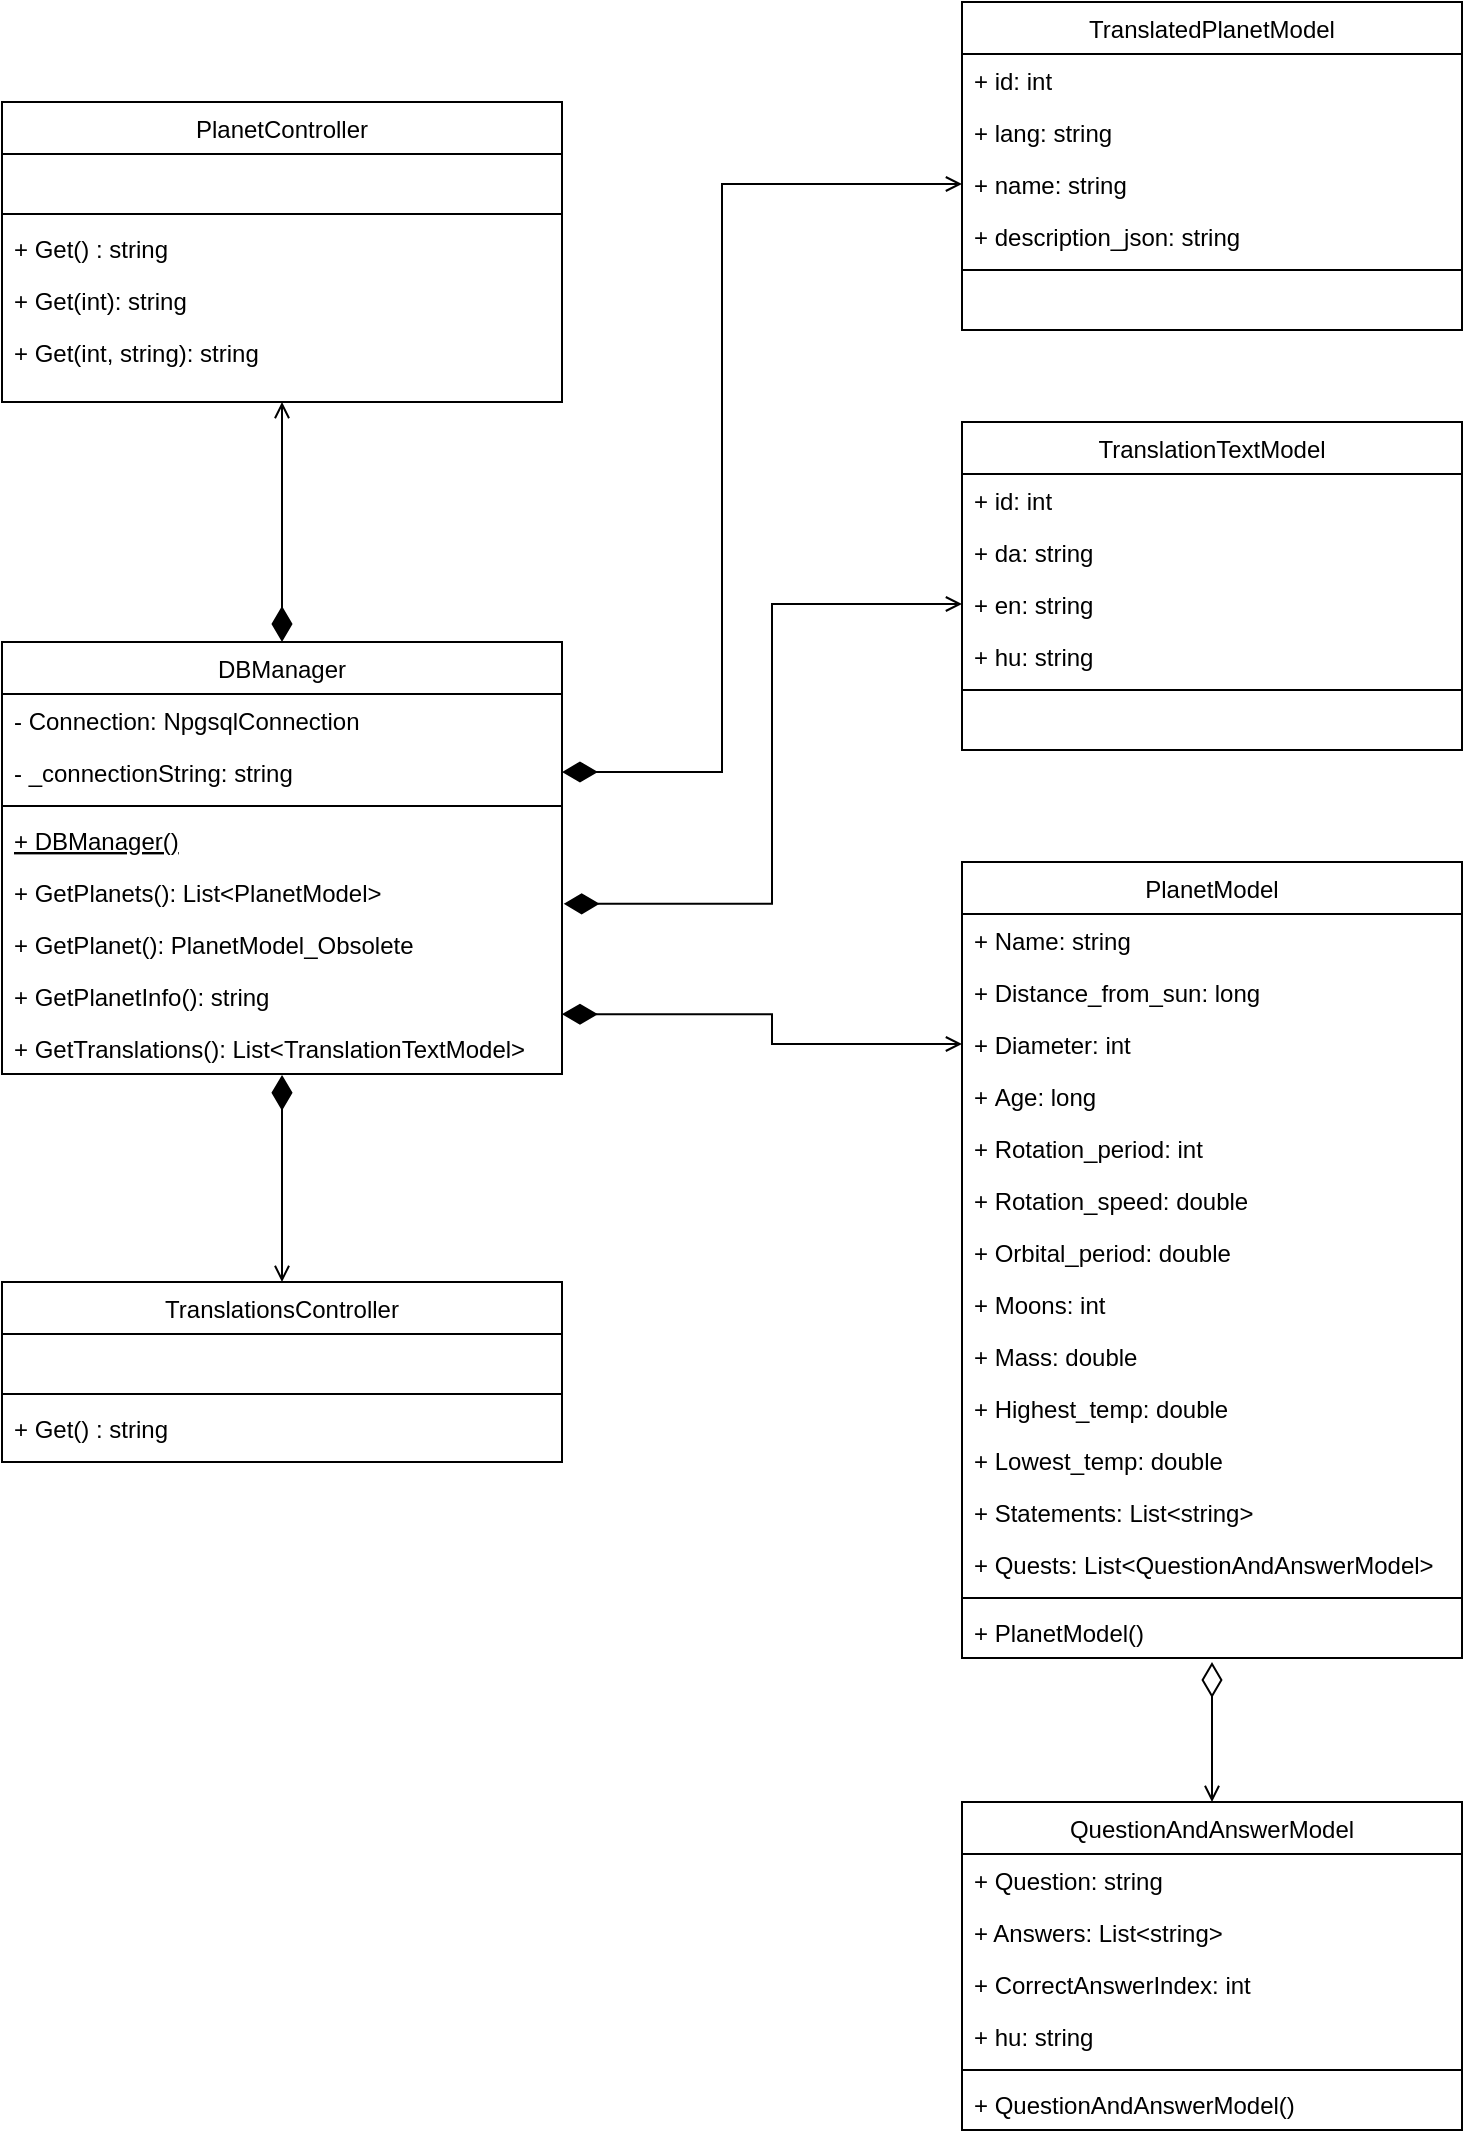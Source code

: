 <mxfile version="16.5.1" type="device"><diagram id="C5RBs43oDa-KdzZeNtuy" name="Page-1"><mxGraphModel dx="981" dy="597" grid="1" gridSize="10" guides="1" tooltips="1" connect="1" arrows="1" fold="1" page="1" pageScale="1" pageWidth="827" pageHeight="1169" math="0" shadow="0"><root><mxCell id="WIyWlLk6GJQsqaUBKTNV-0"/><mxCell id="WIyWlLk6GJQsqaUBKTNV-1" parent="WIyWlLk6GJQsqaUBKTNV-0"/><mxCell id="3PWcZwNgExBxajpg-LSd-43" style="edgeStyle=orthogonalEdgeStyle;rounded=0;orthogonalLoop=1;jettySize=auto;html=1;endSize=15;targetPerimeterSpacing=15;endArrow=diamondThin;endFill=0;startArrow=open;startFill=0;" edge="1" parent="WIyWlLk6GJQsqaUBKTNV-1" source="3PWcZwNgExBxajpg-LSd-0"><mxGeometry relative="1" as="geometry"><mxPoint x="675" y="860" as="targetPoint"/></mxGeometry></mxCell><mxCell id="3PWcZwNgExBxajpg-LSd-0" value="QuestionAndAnswerModel" style="swimlane;fontStyle=0;align=center;verticalAlign=top;childLayout=stackLayout;horizontal=1;startSize=26;horizontalStack=0;resizeParent=1;resizeLast=0;collapsible=1;marginBottom=0;rounded=0;shadow=0;strokeWidth=1;" vertex="1" parent="WIyWlLk6GJQsqaUBKTNV-1"><mxGeometry x="550" y="930" width="250" height="164" as="geometry"><mxRectangle x="550" y="140" width="160" height="26" as="alternateBounds"/></mxGeometry></mxCell><mxCell id="3PWcZwNgExBxajpg-LSd-1" value="+ Question: string" style="text;align=left;verticalAlign=top;spacingLeft=4;spacingRight=4;overflow=hidden;rotatable=0;points=[[0,0.5],[1,0.5]];portConstraint=eastwest;" vertex="1" parent="3PWcZwNgExBxajpg-LSd-0"><mxGeometry y="26" width="250" height="26" as="geometry"/></mxCell><mxCell id="3PWcZwNgExBxajpg-LSd-2" value="+ Answers: List&lt;string&gt;" style="text;align=left;verticalAlign=top;spacingLeft=4;spacingRight=4;overflow=hidden;rotatable=0;points=[[0,0.5],[1,0.5]];portConstraint=eastwest;rounded=0;shadow=0;html=0;" vertex="1" parent="3PWcZwNgExBxajpg-LSd-0"><mxGeometry y="52" width="250" height="26" as="geometry"/></mxCell><mxCell id="3PWcZwNgExBxajpg-LSd-3" value="+ CorrectAnswerIndex: int" style="text;align=left;verticalAlign=top;spacingLeft=4;spacingRight=4;overflow=hidden;rotatable=0;points=[[0,0.5],[1,0.5]];portConstraint=eastwest;rounded=0;shadow=0;html=0;" vertex="1" parent="3PWcZwNgExBxajpg-LSd-0"><mxGeometry y="78" width="250" height="26" as="geometry"/></mxCell><mxCell id="3PWcZwNgExBxajpg-LSd-4" value="+ hu: string" style="text;align=left;verticalAlign=top;spacingLeft=4;spacingRight=4;overflow=hidden;rotatable=0;points=[[0,0.5],[1,0.5]];portConstraint=eastwest;rounded=0;shadow=0;html=0;" vertex="1" parent="3PWcZwNgExBxajpg-LSd-0"><mxGeometry y="104" width="250" height="26" as="geometry"/></mxCell><mxCell id="3PWcZwNgExBxajpg-LSd-5" value="" style="line;html=1;strokeWidth=1;align=left;verticalAlign=middle;spacingTop=-1;spacingLeft=3;spacingRight=3;rotatable=0;labelPosition=right;points=[];portConstraint=eastwest;" vertex="1" parent="3PWcZwNgExBxajpg-LSd-0"><mxGeometry y="130" width="250" height="8" as="geometry"/></mxCell><mxCell id="3PWcZwNgExBxajpg-LSd-6" value="+ QuestionAndAnswerModel()" style="text;align=left;verticalAlign=top;spacingLeft=4;spacingRight=4;overflow=hidden;rotatable=0;points=[[0,0.5],[1,0.5]];portConstraint=eastwest;rounded=0;shadow=0;html=0;" vertex="1" parent="3PWcZwNgExBxajpg-LSd-0"><mxGeometry y="138" width="250" height="26" as="geometry"/></mxCell><mxCell id="3PWcZwNgExBxajpg-LSd-7" value="PlanetModel&#10;" style="swimlane;fontStyle=0;align=center;verticalAlign=top;childLayout=stackLayout;horizontal=1;startSize=26;horizontalStack=0;resizeParent=1;resizeLast=0;collapsible=1;marginBottom=0;rounded=0;shadow=0;strokeWidth=1;" vertex="1" parent="WIyWlLk6GJQsqaUBKTNV-1"><mxGeometry x="550" y="460" width="250" height="398" as="geometry"><mxRectangle x="340" y="380" width="170" height="26" as="alternateBounds"/></mxGeometry></mxCell><mxCell id="3PWcZwNgExBxajpg-LSd-8" value="+ Name: string" style="text;align=left;verticalAlign=top;spacingLeft=4;spacingRight=4;overflow=hidden;rotatable=0;points=[[0,0.5],[1,0.5]];portConstraint=eastwest;" vertex="1" parent="3PWcZwNgExBxajpg-LSd-7"><mxGeometry y="26" width="250" height="26" as="geometry"/></mxCell><mxCell id="3PWcZwNgExBxajpg-LSd-9" value="+ Distance_from_sun: long" style="text;align=left;verticalAlign=top;spacingLeft=4;spacingRight=4;overflow=hidden;rotatable=0;points=[[0,0.5],[1,0.5]];portConstraint=eastwest;" vertex="1" parent="3PWcZwNgExBxajpg-LSd-7"><mxGeometry y="52" width="250" height="26" as="geometry"/></mxCell><mxCell id="3PWcZwNgExBxajpg-LSd-10" value="+ Diameter: int" style="text;align=left;verticalAlign=top;spacingLeft=4;spacingRight=4;overflow=hidden;rotatable=0;points=[[0,0.5],[1,0.5]];portConstraint=eastwest;" vertex="1" parent="3PWcZwNgExBxajpg-LSd-7"><mxGeometry y="78" width="250" height="26" as="geometry"/></mxCell><mxCell id="3PWcZwNgExBxajpg-LSd-11" value="+ Age: long" style="text;align=left;verticalAlign=top;spacingLeft=4;spacingRight=4;overflow=hidden;rotatable=0;points=[[0,0.5],[1,0.5]];portConstraint=eastwest;" vertex="1" parent="3PWcZwNgExBxajpg-LSd-7"><mxGeometry y="104" width="250" height="26" as="geometry"/></mxCell><mxCell id="3PWcZwNgExBxajpg-LSd-12" value="+ Rotation_period: int" style="text;align=left;verticalAlign=top;spacingLeft=4;spacingRight=4;overflow=hidden;rotatable=0;points=[[0,0.5],[1,0.5]];portConstraint=eastwest;" vertex="1" parent="3PWcZwNgExBxajpg-LSd-7"><mxGeometry y="130" width="250" height="26" as="geometry"/></mxCell><mxCell id="3PWcZwNgExBxajpg-LSd-13" value="+ Rotation_speed: double" style="text;align=left;verticalAlign=top;spacingLeft=4;spacingRight=4;overflow=hidden;rotatable=0;points=[[0,0.5],[1,0.5]];portConstraint=eastwest;" vertex="1" parent="3PWcZwNgExBxajpg-LSd-7"><mxGeometry y="156" width="250" height="26" as="geometry"/></mxCell><mxCell id="3PWcZwNgExBxajpg-LSd-14" value="+ Orbital_period: double" style="text;align=left;verticalAlign=top;spacingLeft=4;spacingRight=4;overflow=hidden;rotatable=0;points=[[0,0.5],[1,0.5]];portConstraint=eastwest;" vertex="1" parent="3PWcZwNgExBxajpg-LSd-7"><mxGeometry y="182" width="250" height="26" as="geometry"/></mxCell><mxCell id="3PWcZwNgExBxajpg-LSd-15" value="+ Moons: int" style="text;align=left;verticalAlign=top;spacingLeft=4;spacingRight=4;overflow=hidden;rotatable=0;points=[[0,0.5],[1,0.5]];portConstraint=eastwest;" vertex="1" parent="3PWcZwNgExBxajpg-LSd-7"><mxGeometry y="208" width="250" height="26" as="geometry"/></mxCell><mxCell id="3PWcZwNgExBxajpg-LSd-16" value="+ Mass: double" style="text;align=left;verticalAlign=top;spacingLeft=4;spacingRight=4;overflow=hidden;rotatable=0;points=[[0,0.5],[1,0.5]];portConstraint=eastwest;" vertex="1" parent="3PWcZwNgExBxajpg-LSd-7"><mxGeometry y="234" width="250" height="26" as="geometry"/></mxCell><mxCell id="3PWcZwNgExBxajpg-LSd-17" value="+ Highest_temp: double" style="text;align=left;verticalAlign=top;spacingLeft=4;spacingRight=4;overflow=hidden;rotatable=0;points=[[0,0.5],[1,0.5]];portConstraint=eastwest;" vertex="1" parent="3PWcZwNgExBxajpg-LSd-7"><mxGeometry y="260" width="250" height="26" as="geometry"/></mxCell><mxCell id="3PWcZwNgExBxajpg-LSd-18" value="+ Lowest_temp: double" style="text;align=left;verticalAlign=top;spacingLeft=4;spacingRight=4;overflow=hidden;rotatable=0;points=[[0,0.5],[1,0.5]];portConstraint=eastwest;" vertex="1" parent="3PWcZwNgExBxajpg-LSd-7"><mxGeometry y="286" width="250" height="26" as="geometry"/></mxCell><mxCell id="3PWcZwNgExBxajpg-LSd-19" value="+ Statements: List&lt;string&gt;" style="text;align=left;verticalAlign=top;spacingLeft=4;spacingRight=4;overflow=hidden;rotatable=0;points=[[0,0.5],[1,0.5]];portConstraint=eastwest;" vertex="1" parent="3PWcZwNgExBxajpg-LSd-7"><mxGeometry y="312" width="250" height="26" as="geometry"/></mxCell><mxCell id="3PWcZwNgExBxajpg-LSd-20" value="+ Quests: List&lt;QuestionAndAnswerModel&gt;" style="text;align=left;verticalAlign=top;spacingLeft=4;spacingRight=4;overflow=hidden;rotatable=0;points=[[0,0.5],[1,0.5]];portConstraint=eastwest;" vertex="1" parent="3PWcZwNgExBxajpg-LSd-7"><mxGeometry y="338" width="250" height="26" as="geometry"/></mxCell><mxCell id="3PWcZwNgExBxajpg-LSd-21" value="" style="line;html=1;strokeWidth=1;align=left;verticalAlign=middle;spacingTop=-1;spacingLeft=3;spacingRight=3;rotatable=0;labelPosition=right;points=[];portConstraint=eastwest;" vertex="1" parent="3PWcZwNgExBxajpg-LSd-7"><mxGeometry y="364" width="250" height="8" as="geometry"/></mxCell><mxCell id="3PWcZwNgExBxajpg-LSd-22" value="+ PlanetModel()" style="text;align=left;verticalAlign=top;spacingLeft=4;spacingRight=4;overflow=hidden;rotatable=0;points=[[0,0.5],[1,0.5]];portConstraint=eastwest;" vertex="1" parent="3PWcZwNgExBxajpg-LSd-7"><mxGeometry y="372" width="250" height="26" as="geometry"/></mxCell><mxCell id="3PWcZwNgExBxajpg-LSd-23" value="TranslationTextModel" style="swimlane;fontStyle=0;align=center;verticalAlign=top;childLayout=stackLayout;horizontal=1;startSize=26;horizontalStack=0;resizeParent=1;resizeLast=0;collapsible=1;marginBottom=0;rounded=0;shadow=0;strokeWidth=1;" vertex="1" parent="WIyWlLk6GJQsqaUBKTNV-1"><mxGeometry x="550" y="240" width="250" height="164" as="geometry"><mxRectangle x="550" y="140" width="160" height="26" as="alternateBounds"/></mxGeometry></mxCell><mxCell id="3PWcZwNgExBxajpg-LSd-24" value="+ id: int" style="text;align=left;verticalAlign=top;spacingLeft=4;spacingRight=4;overflow=hidden;rotatable=0;points=[[0,0.5],[1,0.5]];portConstraint=eastwest;" vertex="1" parent="3PWcZwNgExBxajpg-LSd-23"><mxGeometry y="26" width="250" height="26" as="geometry"/></mxCell><mxCell id="3PWcZwNgExBxajpg-LSd-25" value="+ da: string" style="text;align=left;verticalAlign=top;spacingLeft=4;spacingRight=4;overflow=hidden;rotatable=0;points=[[0,0.5],[1,0.5]];portConstraint=eastwest;rounded=0;shadow=0;html=0;" vertex="1" parent="3PWcZwNgExBxajpg-LSd-23"><mxGeometry y="52" width="250" height="26" as="geometry"/></mxCell><mxCell id="3PWcZwNgExBxajpg-LSd-26" value="+ en: string" style="text;align=left;verticalAlign=top;spacingLeft=4;spacingRight=4;overflow=hidden;rotatable=0;points=[[0,0.5],[1,0.5]];portConstraint=eastwest;rounded=0;shadow=0;html=0;" vertex="1" parent="3PWcZwNgExBxajpg-LSd-23"><mxGeometry y="78" width="250" height="26" as="geometry"/></mxCell><mxCell id="3PWcZwNgExBxajpg-LSd-27" value="+ hu: string" style="text;align=left;verticalAlign=top;spacingLeft=4;spacingRight=4;overflow=hidden;rotatable=0;points=[[0,0.5],[1,0.5]];portConstraint=eastwest;rounded=0;shadow=0;html=0;" vertex="1" parent="3PWcZwNgExBxajpg-LSd-23"><mxGeometry y="104" width="250" height="26" as="geometry"/></mxCell><mxCell id="3PWcZwNgExBxajpg-LSd-28" value="" style="line;html=1;strokeWidth=1;align=left;verticalAlign=middle;spacingTop=-1;spacingLeft=3;spacingRight=3;rotatable=0;labelPosition=right;points=[];portConstraint=eastwest;" vertex="1" parent="3PWcZwNgExBxajpg-LSd-23"><mxGeometry y="130" width="250" height="8" as="geometry"/></mxCell><mxCell id="3PWcZwNgExBxajpg-LSd-30" value="DBManager" style="swimlane;fontStyle=0;align=center;verticalAlign=top;childLayout=stackLayout;horizontal=1;startSize=26;horizontalStack=0;resizeParent=1;resizeLast=0;collapsible=1;marginBottom=0;rounded=0;shadow=0;strokeWidth=1;" vertex="1" parent="WIyWlLk6GJQsqaUBKTNV-1"><mxGeometry x="70" y="350" width="280" height="216" as="geometry"><mxRectangle x="130" y="380" width="160" height="26" as="alternateBounds"/></mxGeometry></mxCell><mxCell id="3PWcZwNgExBxajpg-LSd-31" value="- Connection: NpgsqlConnection" style="text;align=left;verticalAlign=top;spacingLeft=4;spacingRight=4;overflow=hidden;rotatable=0;points=[[0,0.5],[1,0.5]];portConstraint=eastwest;" vertex="1" parent="3PWcZwNgExBxajpg-LSd-30"><mxGeometry y="26" width="280" height="26" as="geometry"/></mxCell><mxCell id="3PWcZwNgExBxajpg-LSd-36" value="- _connectionString: string" style="text;align=left;verticalAlign=top;spacingLeft=4;spacingRight=4;overflow=hidden;rotatable=0;points=[[0,0.5],[1,0.5]];portConstraint=eastwest;" vertex="1" parent="3PWcZwNgExBxajpg-LSd-30"><mxGeometry y="52" width="280" height="26" as="geometry"/></mxCell><mxCell id="3PWcZwNgExBxajpg-LSd-32" value="" style="line;html=1;strokeWidth=1;align=left;verticalAlign=middle;spacingTop=-1;spacingLeft=3;spacingRight=3;rotatable=0;labelPosition=right;points=[];portConstraint=eastwest;" vertex="1" parent="3PWcZwNgExBxajpg-LSd-30"><mxGeometry y="78" width="280" height="8" as="geometry"/></mxCell><mxCell id="3PWcZwNgExBxajpg-LSd-33" value="+ DBManager()" style="text;align=left;verticalAlign=top;spacingLeft=4;spacingRight=4;overflow=hidden;rotatable=0;points=[[0,0.5],[1,0.5]];portConstraint=eastwest;fontStyle=4" vertex="1" parent="3PWcZwNgExBxajpg-LSd-30"><mxGeometry y="86" width="280" height="26" as="geometry"/></mxCell><mxCell id="3PWcZwNgExBxajpg-LSd-34" value="+ GetPlanets(): List&lt;PlanetModel&gt;" style="text;align=left;verticalAlign=top;spacingLeft=4;spacingRight=4;overflow=hidden;rotatable=0;points=[[0,0.5],[1,0.5]];portConstraint=eastwest;" vertex="1" parent="3PWcZwNgExBxajpg-LSd-30"><mxGeometry y="112" width="280" height="26" as="geometry"/></mxCell><mxCell id="3PWcZwNgExBxajpg-LSd-35" value="+ GetPlanet(): PlanetModel_Obsolete" style="text;align=left;verticalAlign=top;spacingLeft=4;spacingRight=4;overflow=hidden;rotatable=0;points=[[0,0.5],[1,0.5]];portConstraint=eastwest;" vertex="1" parent="3PWcZwNgExBxajpg-LSd-30"><mxGeometry y="138" width="280" height="26" as="geometry"/></mxCell><mxCell id="3PWcZwNgExBxajpg-LSd-44" value="+ GetPlanetInfo(): string" style="text;align=left;verticalAlign=top;spacingLeft=4;spacingRight=4;overflow=hidden;rotatable=0;points=[[0,0.5],[1,0.5]];portConstraint=eastwest;" vertex="1" parent="3PWcZwNgExBxajpg-LSd-30"><mxGeometry y="164" width="280" height="26" as="geometry"/></mxCell><mxCell id="3PWcZwNgExBxajpg-LSd-45" value="+ GetTranslations(): List&lt;TranslationTextModel&gt;" style="text;align=left;verticalAlign=top;spacingLeft=4;spacingRight=4;overflow=hidden;rotatable=0;points=[[0,0.5],[1,0.5]];portConstraint=eastwest;" vertex="1" parent="3PWcZwNgExBxajpg-LSd-30"><mxGeometry y="190" width="280" height="26" as="geometry"/></mxCell><mxCell id="3PWcZwNgExBxajpg-LSd-37" value="TranslatedPlanetModel" style="swimlane;fontStyle=0;align=center;verticalAlign=top;childLayout=stackLayout;horizontal=1;startSize=26;horizontalStack=0;resizeParent=1;resizeLast=0;collapsible=1;marginBottom=0;rounded=0;shadow=0;strokeWidth=1;" vertex="1" parent="WIyWlLk6GJQsqaUBKTNV-1"><mxGeometry x="550" y="30" width="250" height="164" as="geometry"><mxRectangle x="550" y="140" width="160" height="26" as="alternateBounds"/></mxGeometry></mxCell><mxCell id="3PWcZwNgExBxajpg-LSd-38" value="+ id: int" style="text;align=left;verticalAlign=top;spacingLeft=4;spacingRight=4;overflow=hidden;rotatable=0;points=[[0,0.5],[1,0.5]];portConstraint=eastwest;" vertex="1" parent="3PWcZwNgExBxajpg-LSd-37"><mxGeometry y="26" width="250" height="26" as="geometry"/></mxCell><mxCell id="3PWcZwNgExBxajpg-LSd-39" value="+ lang: string" style="text;align=left;verticalAlign=top;spacingLeft=4;spacingRight=4;overflow=hidden;rotatable=0;points=[[0,0.5],[1,0.5]];portConstraint=eastwest;rounded=0;shadow=0;html=0;" vertex="1" parent="3PWcZwNgExBxajpg-LSd-37"><mxGeometry y="52" width="250" height="26" as="geometry"/></mxCell><mxCell id="3PWcZwNgExBxajpg-LSd-40" value="+ name: string" style="text;align=left;verticalAlign=top;spacingLeft=4;spacingRight=4;overflow=hidden;rotatable=0;points=[[0,0.5],[1,0.5]];portConstraint=eastwest;rounded=0;shadow=0;html=0;" vertex="1" parent="3PWcZwNgExBxajpg-LSd-37"><mxGeometry y="78" width="250" height="26" as="geometry"/></mxCell><mxCell id="3PWcZwNgExBxajpg-LSd-41" value="+ description_json: string" style="text;align=left;verticalAlign=top;spacingLeft=4;spacingRight=4;overflow=hidden;rotatable=0;points=[[0,0.5],[1,0.5]];portConstraint=eastwest;rounded=0;shadow=0;html=0;" vertex="1" parent="3PWcZwNgExBxajpg-LSd-37"><mxGeometry y="104" width="250" height="26" as="geometry"/></mxCell><mxCell id="3PWcZwNgExBxajpg-LSd-42" value="" style="line;html=1;strokeWidth=1;align=left;verticalAlign=middle;spacingTop=-1;spacingLeft=3;spacingRight=3;rotatable=0;labelPosition=right;points=[];portConstraint=eastwest;" vertex="1" parent="3PWcZwNgExBxajpg-LSd-37"><mxGeometry y="130" width="250" height="8" as="geometry"/></mxCell><mxCell id="3PWcZwNgExBxajpg-LSd-63" style="edgeStyle=orthogonalEdgeStyle;rounded=0;orthogonalLoop=1;jettySize=auto;html=1;entryX=0.5;entryY=0;entryDx=0;entryDy=0;startArrow=open;startFill=0;endArrow=diamondThin;endFill=1;endSize=15;targetPerimeterSpacing=15;" edge="1" parent="WIyWlLk6GJQsqaUBKTNV-1" source="3PWcZwNgExBxajpg-LSd-46" target="3PWcZwNgExBxajpg-LSd-30"><mxGeometry relative="1" as="geometry"/></mxCell><mxCell id="3PWcZwNgExBxajpg-LSd-46" value="PlanetController" style="swimlane;fontStyle=0;align=center;verticalAlign=top;childLayout=stackLayout;horizontal=1;startSize=26;horizontalStack=0;resizeParent=1;resizeLast=0;collapsible=1;marginBottom=0;rounded=0;shadow=0;strokeWidth=1;" vertex="1" parent="WIyWlLk6GJQsqaUBKTNV-1"><mxGeometry x="70" y="80" width="280" height="150" as="geometry"><mxRectangle x="130" y="380" width="160" height="26" as="alternateBounds"/></mxGeometry></mxCell><mxCell id="3PWcZwNgExBxajpg-LSd-48" value=" " style="text;align=left;verticalAlign=top;spacingLeft=4;spacingRight=4;overflow=hidden;rotatable=0;points=[[0,0.5],[1,0.5]];portConstraint=eastwest;" vertex="1" parent="3PWcZwNgExBxajpg-LSd-46"><mxGeometry y="26" width="280" height="26" as="geometry"/></mxCell><mxCell id="3PWcZwNgExBxajpg-LSd-49" value="" style="line;html=1;strokeWidth=1;align=left;verticalAlign=middle;spacingTop=-1;spacingLeft=3;spacingRight=3;rotatable=0;labelPosition=right;points=[];portConstraint=eastwest;" vertex="1" parent="3PWcZwNgExBxajpg-LSd-46"><mxGeometry y="52" width="280" height="8" as="geometry"/></mxCell><mxCell id="3PWcZwNgExBxajpg-LSd-50" value="+ Get() : string" style="text;align=left;verticalAlign=top;spacingLeft=4;spacingRight=4;overflow=hidden;rotatable=0;points=[[0,0.5],[1,0.5]];portConstraint=eastwest;fontStyle=0" vertex="1" parent="3PWcZwNgExBxajpg-LSd-46"><mxGeometry y="60" width="280" height="26" as="geometry"/></mxCell><mxCell id="3PWcZwNgExBxajpg-LSd-51" value="+ Get(int): string" style="text;align=left;verticalAlign=top;spacingLeft=4;spacingRight=4;overflow=hidden;rotatable=0;points=[[0,0.5],[1,0.5]];portConstraint=eastwest;" vertex="1" parent="3PWcZwNgExBxajpg-LSd-46"><mxGeometry y="86" width="280" height="26" as="geometry"/></mxCell><mxCell id="3PWcZwNgExBxajpg-LSd-52" value="+ Get(int, string): string" style="text;align=left;verticalAlign=top;spacingLeft=4;spacingRight=4;overflow=hidden;rotatable=0;points=[[0,0.5],[1,0.5]];portConstraint=eastwest;" vertex="1" parent="3PWcZwNgExBxajpg-LSd-46"><mxGeometry y="112" width="280" height="26" as="geometry"/></mxCell><mxCell id="3PWcZwNgExBxajpg-LSd-62" style="edgeStyle=orthogonalEdgeStyle;rounded=0;orthogonalLoop=1;jettySize=auto;html=1;entryX=0.5;entryY=1.017;entryDx=0;entryDy=0;entryPerimeter=0;startArrow=open;startFill=0;endArrow=diamondThin;endFill=1;endSize=15;targetPerimeterSpacing=15;" edge="1" parent="WIyWlLk6GJQsqaUBKTNV-1" source="3PWcZwNgExBxajpg-LSd-55" target="3PWcZwNgExBxajpg-LSd-45"><mxGeometry relative="1" as="geometry"/></mxCell><mxCell id="3PWcZwNgExBxajpg-LSd-55" value="TranslationsController" style="swimlane;fontStyle=0;align=center;verticalAlign=top;childLayout=stackLayout;horizontal=1;startSize=26;horizontalStack=0;resizeParent=1;resizeLast=0;collapsible=1;marginBottom=0;rounded=0;shadow=0;strokeWidth=1;" vertex="1" parent="WIyWlLk6GJQsqaUBKTNV-1"><mxGeometry x="70" y="670" width="280" height="90" as="geometry"><mxRectangle x="130" y="380" width="160" height="26" as="alternateBounds"/></mxGeometry></mxCell><mxCell id="3PWcZwNgExBxajpg-LSd-56" value=" " style="text;align=left;verticalAlign=top;spacingLeft=4;spacingRight=4;overflow=hidden;rotatable=0;points=[[0,0.5],[1,0.5]];portConstraint=eastwest;" vertex="1" parent="3PWcZwNgExBxajpg-LSd-55"><mxGeometry y="26" width="280" height="26" as="geometry"/></mxCell><mxCell id="3PWcZwNgExBxajpg-LSd-57" value="" style="line;html=1;strokeWidth=1;align=left;verticalAlign=middle;spacingTop=-1;spacingLeft=3;spacingRight=3;rotatable=0;labelPosition=right;points=[];portConstraint=eastwest;" vertex="1" parent="3PWcZwNgExBxajpg-LSd-55"><mxGeometry y="52" width="280" height="8" as="geometry"/></mxCell><mxCell id="3PWcZwNgExBxajpg-LSd-58" value="+ Get() : string" style="text;align=left;verticalAlign=top;spacingLeft=4;spacingRight=4;overflow=hidden;rotatable=0;points=[[0,0.5],[1,0.5]];portConstraint=eastwest;fontStyle=0" vertex="1" parent="3PWcZwNgExBxajpg-LSd-55"><mxGeometry y="60" width="280" height="26" as="geometry"/></mxCell><mxCell id="3PWcZwNgExBxajpg-LSd-64" style="edgeStyle=orthogonalEdgeStyle;rounded=0;orthogonalLoop=1;jettySize=auto;html=1;entryX=1;entryY=-0.15;entryDx=0;entryDy=0;entryPerimeter=0;startArrow=open;startFill=0;endArrow=diamondThin;endFill=1;endSize=15;targetPerimeterSpacing=15;" edge="1" parent="WIyWlLk6GJQsqaUBKTNV-1" source="3PWcZwNgExBxajpg-LSd-10" target="3PWcZwNgExBxajpg-LSd-45"><mxGeometry relative="1" as="geometry"/></mxCell><mxCell id="3PWcZwNgExBxajpg-LSd-65" style="edgeStyle=orthogonalEdgeStyle;rounded=0;orthogonalLoop=1;jettySize=auto;html=1;entryX=1.003;entryY=0.728;entryDx=0;entryDy=0;entryPerimeter=0;startArrow=open;startFill=0;endArrow=diamondThin;endFill=1;endSize=15;targetPerimeterSpacing=15;" edge="1" parent="WIyWlLk6GJQsqaUBKTNV-1" source="3PWcZwNgExBxajpg-LSd-26" target="3PWcZwNgExBxajpg-LSd-34"><mxGeometry relative="1" as="geometry"/></mxCell><mxCell id="3PWcZwNgExBxajpg-LSd-66" style="edgeStyle=orthogonalEdgeStyle;rounded=0;orthogonalLoop=1;jettySize=auto;html=1;entryX=1;entryY=0.5;entryDx=0;entryDy=0;startArrow=open;startFill=0;endArrow=diamondThin;endFill=1;endSize=15;targetPerimeterSpacing=15;" edge="1" parent="WIyWlLk6GJQsqaUBKTNV-1" source="3PWcZwNgExBxajpg-LSd-40" target="3PWcZwNgExBxajpg-LSd-36"><mxGeometry relative="1" as="geometry"><Array as="points"><mxPoint x="430" y="121"/><mxPoint x="430" y="415"/></Array></mxGeometry></mxCell></root></mxGraphModel></diagram></mxfile>